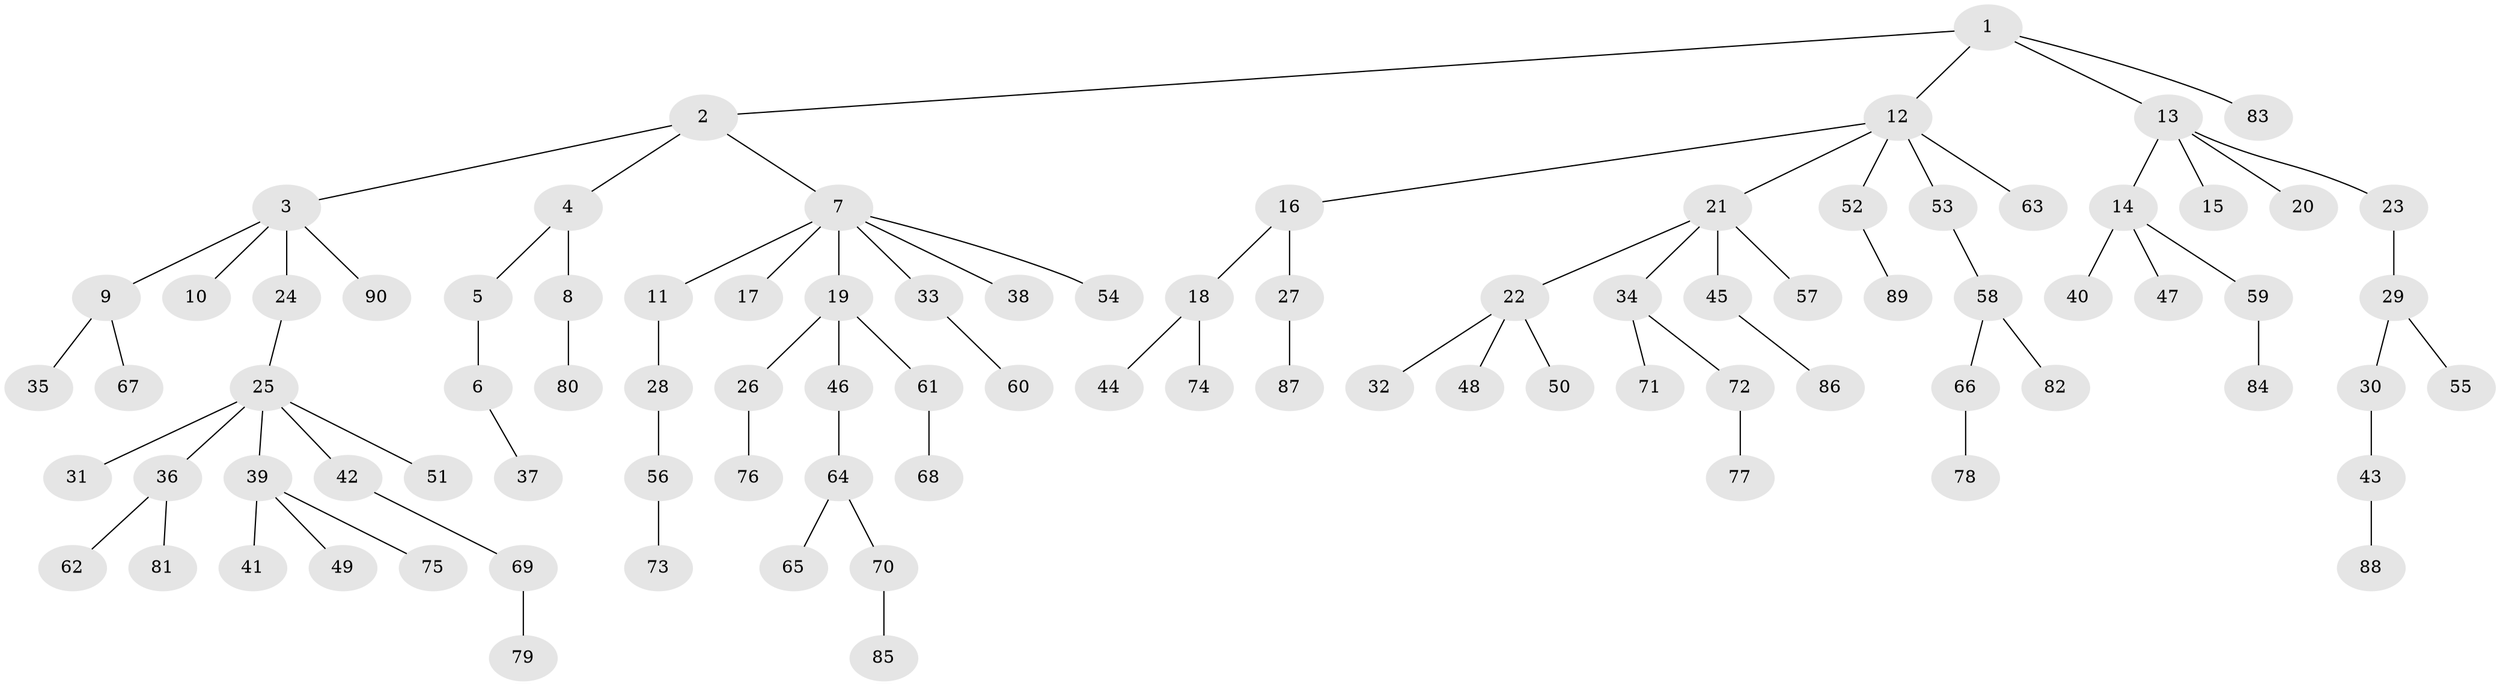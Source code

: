 // Generated by graph-tools (version 1.1) at 2025/36/03/09/25 02:36:56]
// undirected, 90 vertices, 89 edges
graph export_dot {
graph [start="1"]
  node [color=gray90,style=filled];
  1;
  2;
  3;
  4;
  5;
  6;
  7;
  8;
  9;
  10;
  11;
  12;
  13;
  14;
  15;
  16;
  17;
  18;
  19;
  20;
  21;
  22;
  23;
  24;
  25;
  26;
  27;
  28;
  29;
  30;
  31;
  32;
  33;
  34;
  35;
  36;
  37;
  38;
  39;
  40;
  41;
  42;
  43;
  44;
  45;
  46;
  47;
  48;
  49;
  50;
  51;
  52;
  53;
  54;
  55;
  56;
  57;
  58;
  59;
  60;
  61;
  62;
  63;
  64;
  65;
  66;
  67;
  68;
  69;
  70;
  71;
  72;
  73;
  74;
  75;
  76;
  77;
  78;
  79;
  80;
  81;
  82;
  83;
  84;
  85;
  86;
  87;
  88;
  89;
  90;
  1 -- 2;
  1 -- 12;
  1 -- 13;
  1 -- 83;
  2 -- 3;
  2 -- 4;
  2 -- 7;
  3 -- 9;
  3 -- 10;
  3 -- 24;
  3 -- 90;
  4 -- 5;
  4 -- 8;
  5 -- 6;
  6 -- 37;
  7 -- 11;
  7 -- 17;
  7 -- 19;
  7 -- 33;
  7 -- 38;
  7 -- 54;
  8 -- 80;
  9 -- 35;
  9 -- 67;
  11 -- 28;
  12 -- 16;
  12 -- 21;
  12 -- 52;
  12 -- 53;
  12 -- 63;
  13 -- 14;
  13 -- 15;
  13 -- 20;
  13 -- 23;
  14 -- 40;
  14 -- 47;
  14 -- 59;
  16 -- 18;
  16 -- 27;
  18 -- 44;
  18 -- 74;
  19 -- 26;
  19 -- 46;
  19 -- 61;
  21 -- 22;
  21 -- 34;
  21 -- 45;
  21 -- 57;
  22 -- 32;
  22 -- 48;
  22 -- 50;
  23 -- 29;
  24 -- 25;
  25 -- 31;
  25 -- 36;
  25 -- 39;
  25 -- 42;
  25 -- 51;
  26 -- 76;
  27 -- 87;
  28 -- 56;
  29 -- 30;
  29 -- 55;
  30 -- 43;
  33 -- 60;
  34 -- 71;
  34 -- 72;
  36 -- 62;
  36 -- 81;
  39 -- 41;
  39 -- 49;
  39 -- 75;
  42 -- 69;
  43 -- 88;
  45 -- 86;
  46 -- 64;
  52 -- 89;
  53 -- 58;
  56 -- 73;
  58 -- 66;
  58 -- 82;
  59 -- 84;
  61 -- 68;
  64 -- 65;
  64 -- 70;
  66 -- 78;
  69 -- 79;
  70 -- 85;
  72 -- 77;
}
